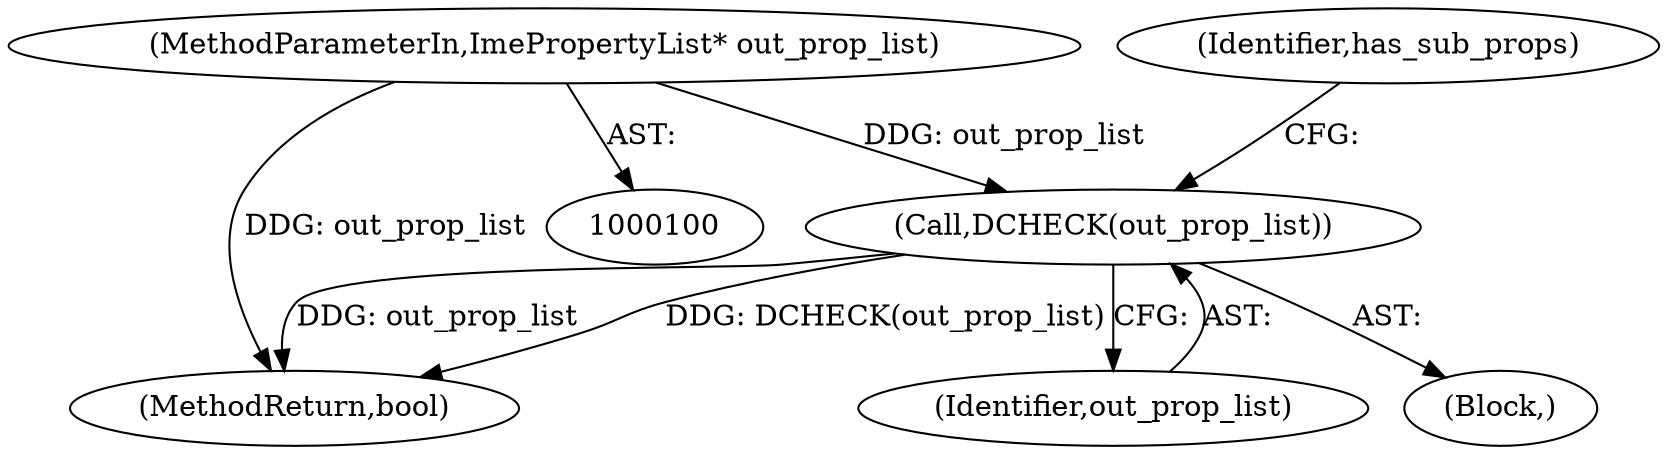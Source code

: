 digraph "0_Chrome_dc7b094a338c6c521f918f478e993f0f74bbea0d_55@pointer" {
"1000103" [label="(MethodParameterIn,ImePropertyList* out_prop_list)"];
"1000111" [label="(Call,DCHECK(out_prop_list))"];
"1000104" [label="(Block,)"];
"1000338" [label="(MethodReturn,bool)"];
"1000103" [label="(MethodParameterIn,ImePropertyList* out_prop_list)"];
"1000111" [label="(Call,DCHECK(out_prop_list))"];
"1000115" [label="(Identifier,has_sub_props)"];
"1000112" [label="(Identifier,out_prop_list)"];
"1000103" -> "1000100"  [label="AST: "];
"1000103" -> "1000338"  [label="DDG: out_prop_list"];
"1000103" -> "1000111"  [label="DDG: out_prop_list"];
"1000111" -> "1000104"  [label="AST: "];
"1000111" -> "1000112"  [label="CFG: "];
"1000112" -> "1000111"  [label="AST: "];
"1000115" -> "1000111"  [label="CFG: "];
"1000111" -> "1000338"  [label="DDG: out_prop_list"];
"1000111" -> "1000338"  [label="DDG: DCHECK(out_prop_list)"];
}

